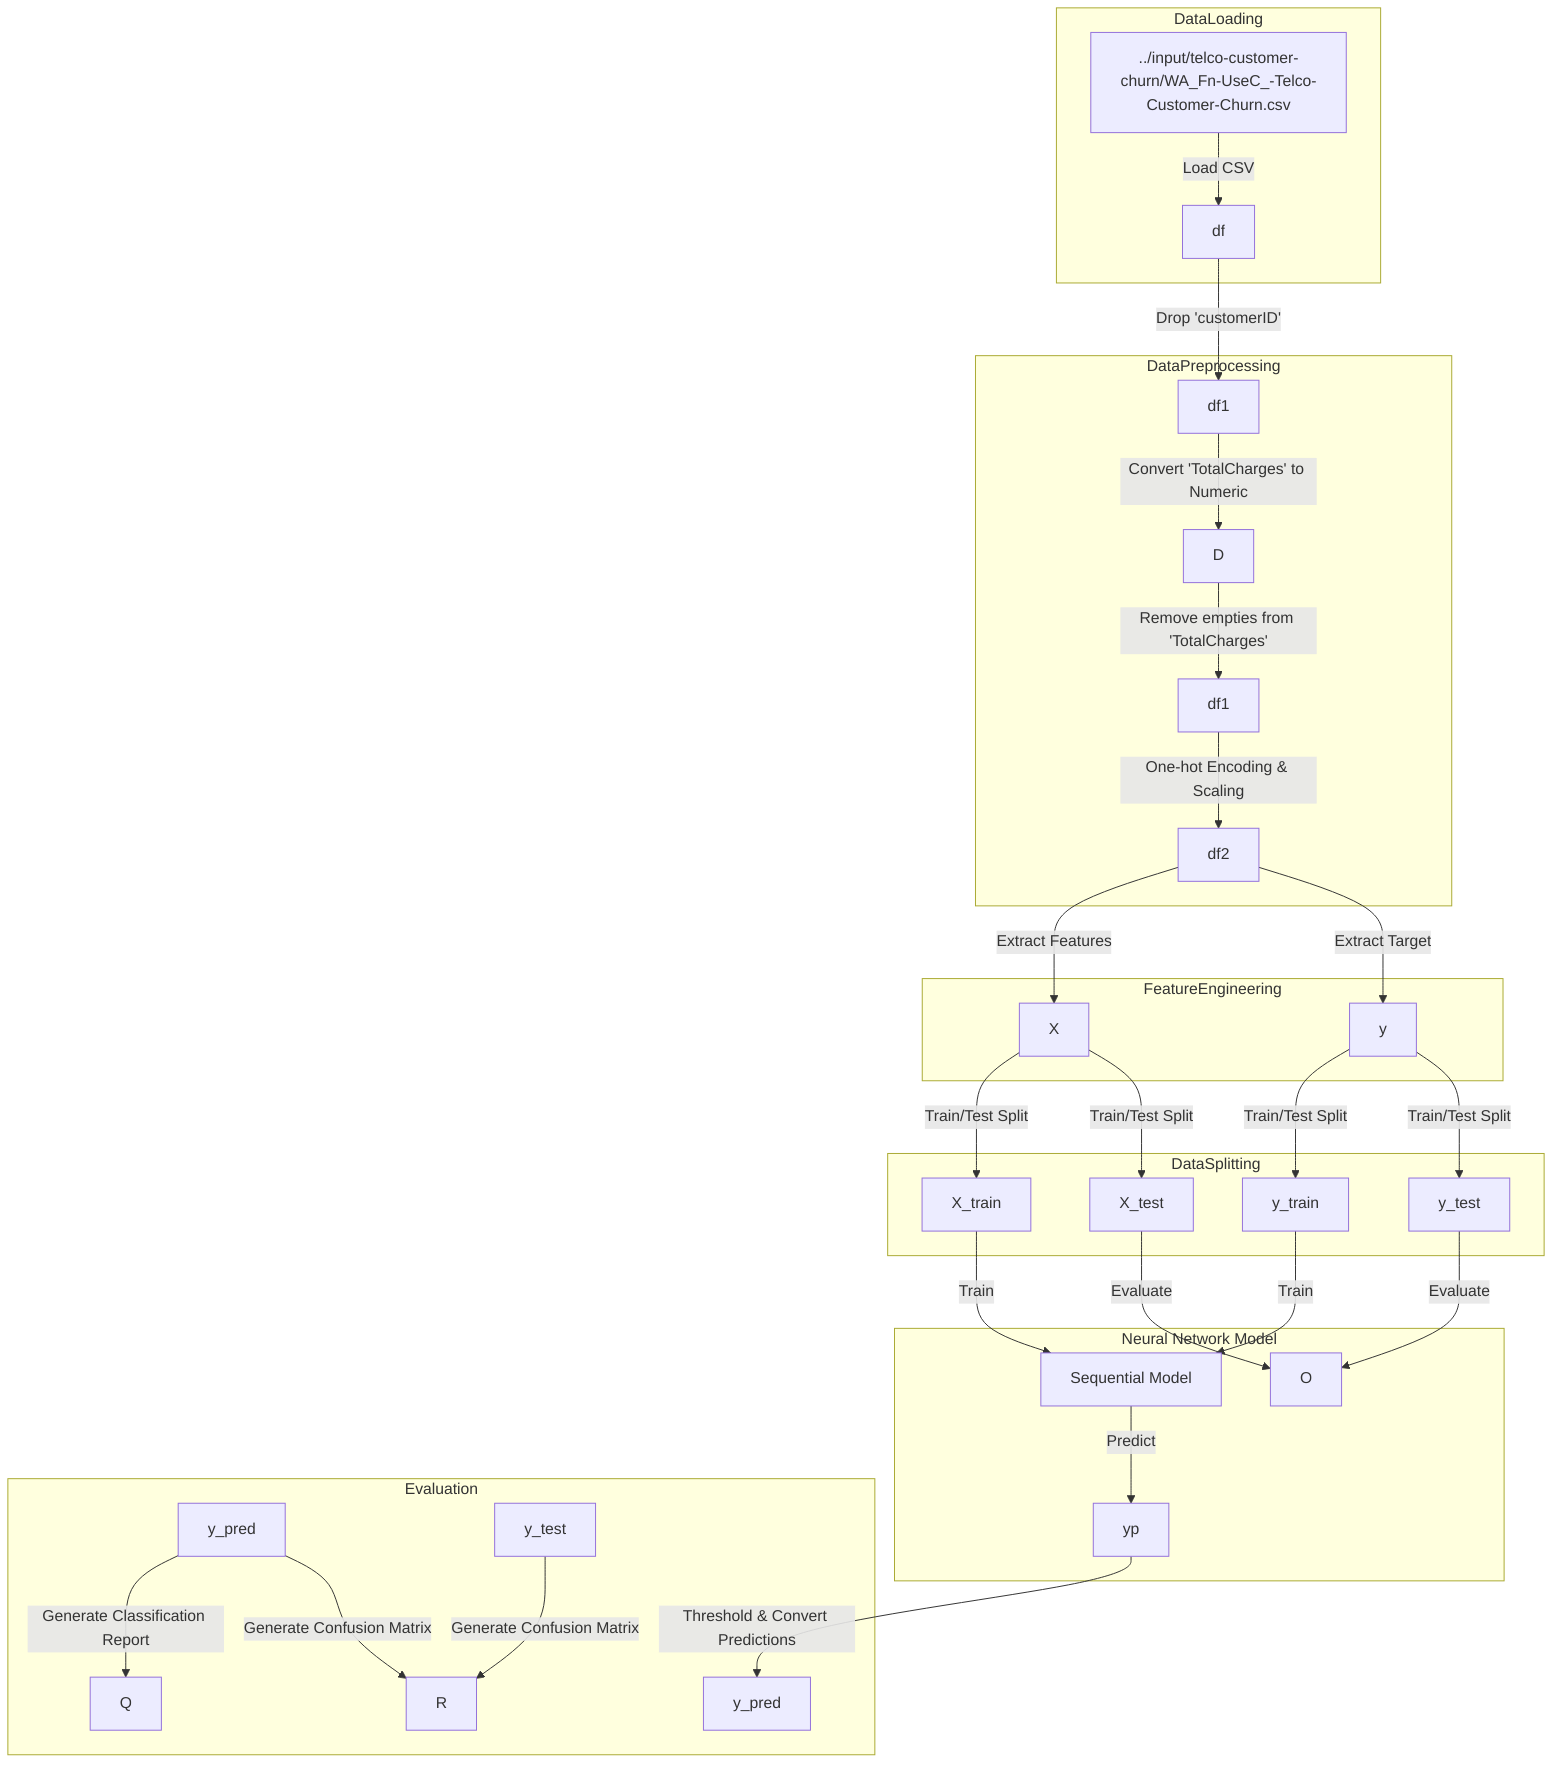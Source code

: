 flowchart TD
    subgraph DataLoading
        A["../input/telco-customer-churn/WA_Fn-UseC_-Telco-Customer-Churn.csv"] -->|Load CSV| B[df]
        %% Load customer data into DataFrame
    end
    
    subgraph DataPreprocessing
        B -->|Drop 'customerID'| C[df1]
        C -->|Convert 'TotalCharges' to Numeric| D
        D -->|Remove empties from 'TotalCharges'| E[df1]
        E -->|One-hot Encoding & Scaling| F[df2]
        %% Transform and scale data for ML models
    end

    subgraph FeatureEngineering
        F -->|Extract Features| G[X]
        F -->|Extract Target| H[y]
        %% Separate features and target variable
    end

    subgraph DataSplitting
        G -->|Train/Test Split| I[X_train]
        H -->|Train/Test Split| J[y_train]
        G -->|Train/Test Split| K[X_test]
        H -->|Train/Test Split| L[y_test]
        %% Split the data into training and test sets
    end
    
    subgraph ModelBuilding[Neural Network Model]
        I & J -->|Train| M[Sequential Model]
        M -->|Predict| N[yp]
        K & L -->|Evaluate| O
        %% Build and train a neural network model
    end

    subgraph Evaluation
        N -->|Threshold & Convert Predictions| P[y_pred]
        y_pred -->|Generate Classification Report| Q
        y_test & y_pred -->|Generate Confusion Matrix| R
        %% Evaluate model performance
    end